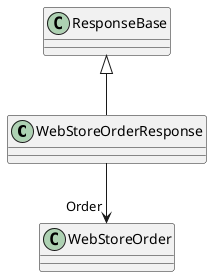 @startuml
class WebStoreOrderResponse {
}
ResponseBase <|-- WebStoreOrderResponse
WebStoreOrderResponse --> "Order" WebStoreOrder
@enduml
